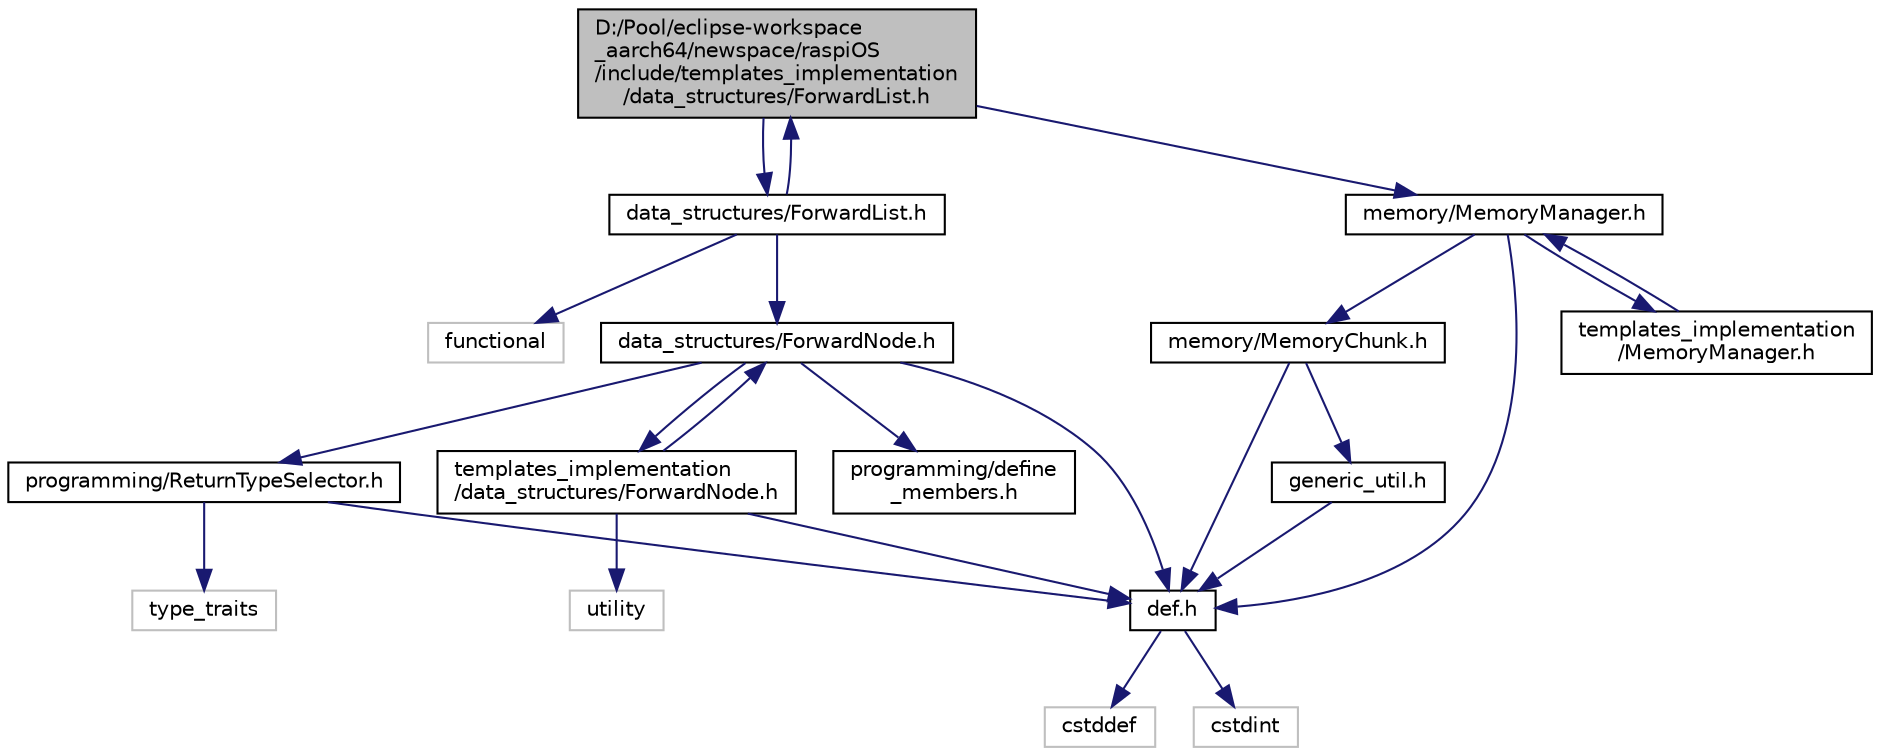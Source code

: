digraph "D:/Pool/eclipse-workspace_aarch64/newspace/raspiOS/include/templates_implementation/data_structures/ForwardList.h"
{
  edge [fontname="Helvetica",fontsize="10",labelfontname="Helvetica",labelfontsize="10"];
  node [fontname="Helvetica",fontsize="10",shape=record];
  Node474 [label="D:/Pool/eclipse-workspace\l_aarch64/newspace/raspiOS\l/include/templates_implementation\l/data_structures/ForwardList.h",height=0.2,width=0.4,color="black", fillcolor="grey75", style="filled", fontcolor="black"];
  Node474 -> Node475 [color="midnightblue",fontsize="10",style="solid",fontname="Helvetica"];
  Node475 [label="data_structures/ForwardList.h",height=0.2,width=0.4,color="black", fillcolor="white", style="filled",URL="$d8/db0/data__structures_2_forward_list_8h.html"];
  Node475 -> Node476 [color="midnightblue",fontsize="10",style="solid",fontname="Helvetica"];
  Node476 [label="data_structures/ForwardNode.h",height=0.2,width=0.4,color="black", fillcolor="white", style="filled",URL="$d7/d32/data__structures_2_forward_node_8h.html"];
  Node476 -> Node477 [color="midnightblue",fontsize="10",style="solid",fontname="Helvetica"];
  Node477 [label="def.h",height=0.2,width=0.4,color="black", fillcolor="white", style="filled",URL="$d4/da4/def_8h.html"];
  Node477 -> Node478 [color="midnightblue",fontsize="10",style="solid",fontname="Helvetica"];
  Node478 [label="cstddef",height=0.2,width=0.4,color="grey75", fillcolor="white", style="filled"];
  Node477 -> Node479 [color="midnightblue",fontsize="10",style="solid",fontname="Helvetica"];
  Node479 [label="cstdint",height=0.2,width=0.4,color="grey75", fillcolor="white", style="filled"];
  Node476 -> Node480 [color="midnightblue",fontsize="10",style="solid",fontname="Helvetica"];
  Node480 [label="programming/ReturnTypeSelector.h",height=0.2,width=0.4,color="black", fillcolor="white", style="filled",URL="$d3/d90/_return_type_selector_8h.html"];
  Node480 -> Node477 [color="midnightblue",fontsize="10",style="solid",fontname="Helvetica"];
  Node480 -> Node481 [color="midnightblue",fontsize="10",style="solid",fontname="Helvetica"];
  Node481 [label="type_traits",height=0.2,width=0.4,color="grey75", fillcolor="white", style="filled"];
  Node476 -> Node482 [color="midnightblue",fontsize="10",style="solid",fontname="Helvetica"];
  Node482 [label="programming/define\l_members.h",height=0.2,width=0.4,color="black", fillcolor="white", style="filled",URL="$d8/d7b/define__members_8h.html"];
  Node476 -> Node483 [color="midnightblue",fontsize="10",style="solid",fontname="Helvetica"];
  Node483 [label="templates_implementation\l/data_structures/ForwardNode.h",height=0.2,width=0.4,color="black", fillcolor="white", style="filled",URL="$df/dbc/templates__implementation_2data__structures_2_forward_node_8h.html"];
  Node483 -> Node477 [color="midnightblue",fontsize="10",style="solid",fontname="Helvetica"];
  Node483 -> Node484 [color="midnightblue",fontsize="10",style="solid",fontname="Helvetica"];
  Node484 [label="utility",height=0.2,width=0.4,color="grey75", fillcolor="white", style="filled"];
  Node483 -> Node476 [color="midnightblue",fontsize="10",style="solid",fontname="Helvetica"];
  Node475 -> Node485 [color="midnightblue",fontsize="10",style="solid",fontname="Helvetica"];
  Node485 [label="functional",height=0.2,width=0.4,color="grey75", fillcolor="white", style="filled"];
  Node475 -> Node474 [color="midnightblue",fontsize="10",style="solid",fontname="Helvetica"];
  Node474 -> Node486 [color="midnightblue",fontsize="10",style="solid",fontname="Helvetica"];
  Node486 [label="memory/MemoryManager.h",height=0.2,width=0.4,color="black", fillcolor="white", style="filled",URL="$d6/d76/memory_2_memory_manager_8h.html"];
  Node486 -> Node477 [color="midnightblue",fontsize="10",style="solid",fontname="Helvetica"];
  Node486 -> Node487 [color="midnightblue",fontsize="10",style="solid",fontname="Helvetica"];
  Node487 [label="memory/MemoryChunk.h",height=0.2,width=0.4,color="black", fillcolor="white", style="filled",URL="$d9/df6/_memory_chunk_8h.html"];
  Node487 -> Node477 [color="midnightblue",fontsize="10",style="solid",fontname="Helvetica"];
  Node487 -> Node488 [color="midnightblue",fontsize="10",style="solid",fontname="Helvetica"];
  Node488 [label="generic_util.h",height=0.2,width=0.4,color="black", fillcolor="white", style="filled",URL="$d6/d93/generic__util_8h.html"];
  Node488 -> Node477 [color="midnightblue",fontsize="10",style="solid",fontname="Helvetica"];
  Node486 -> Node489 [color="midnightblue",fontsize="10",style="solid",fontname="Helvetica"];
  Node489 [label="templates_implementation\l/MemoryManager.h",height=0.2,width=0.4,color="black", fillcolor="white", style="filled",URL="$dd/d2b/templates__implementation_2_memory_manager_8h.html"];
  Node489 -> Node486 [color="midnightblue",fontsize="10",style="solid",fontname="Helvetica"];
}
